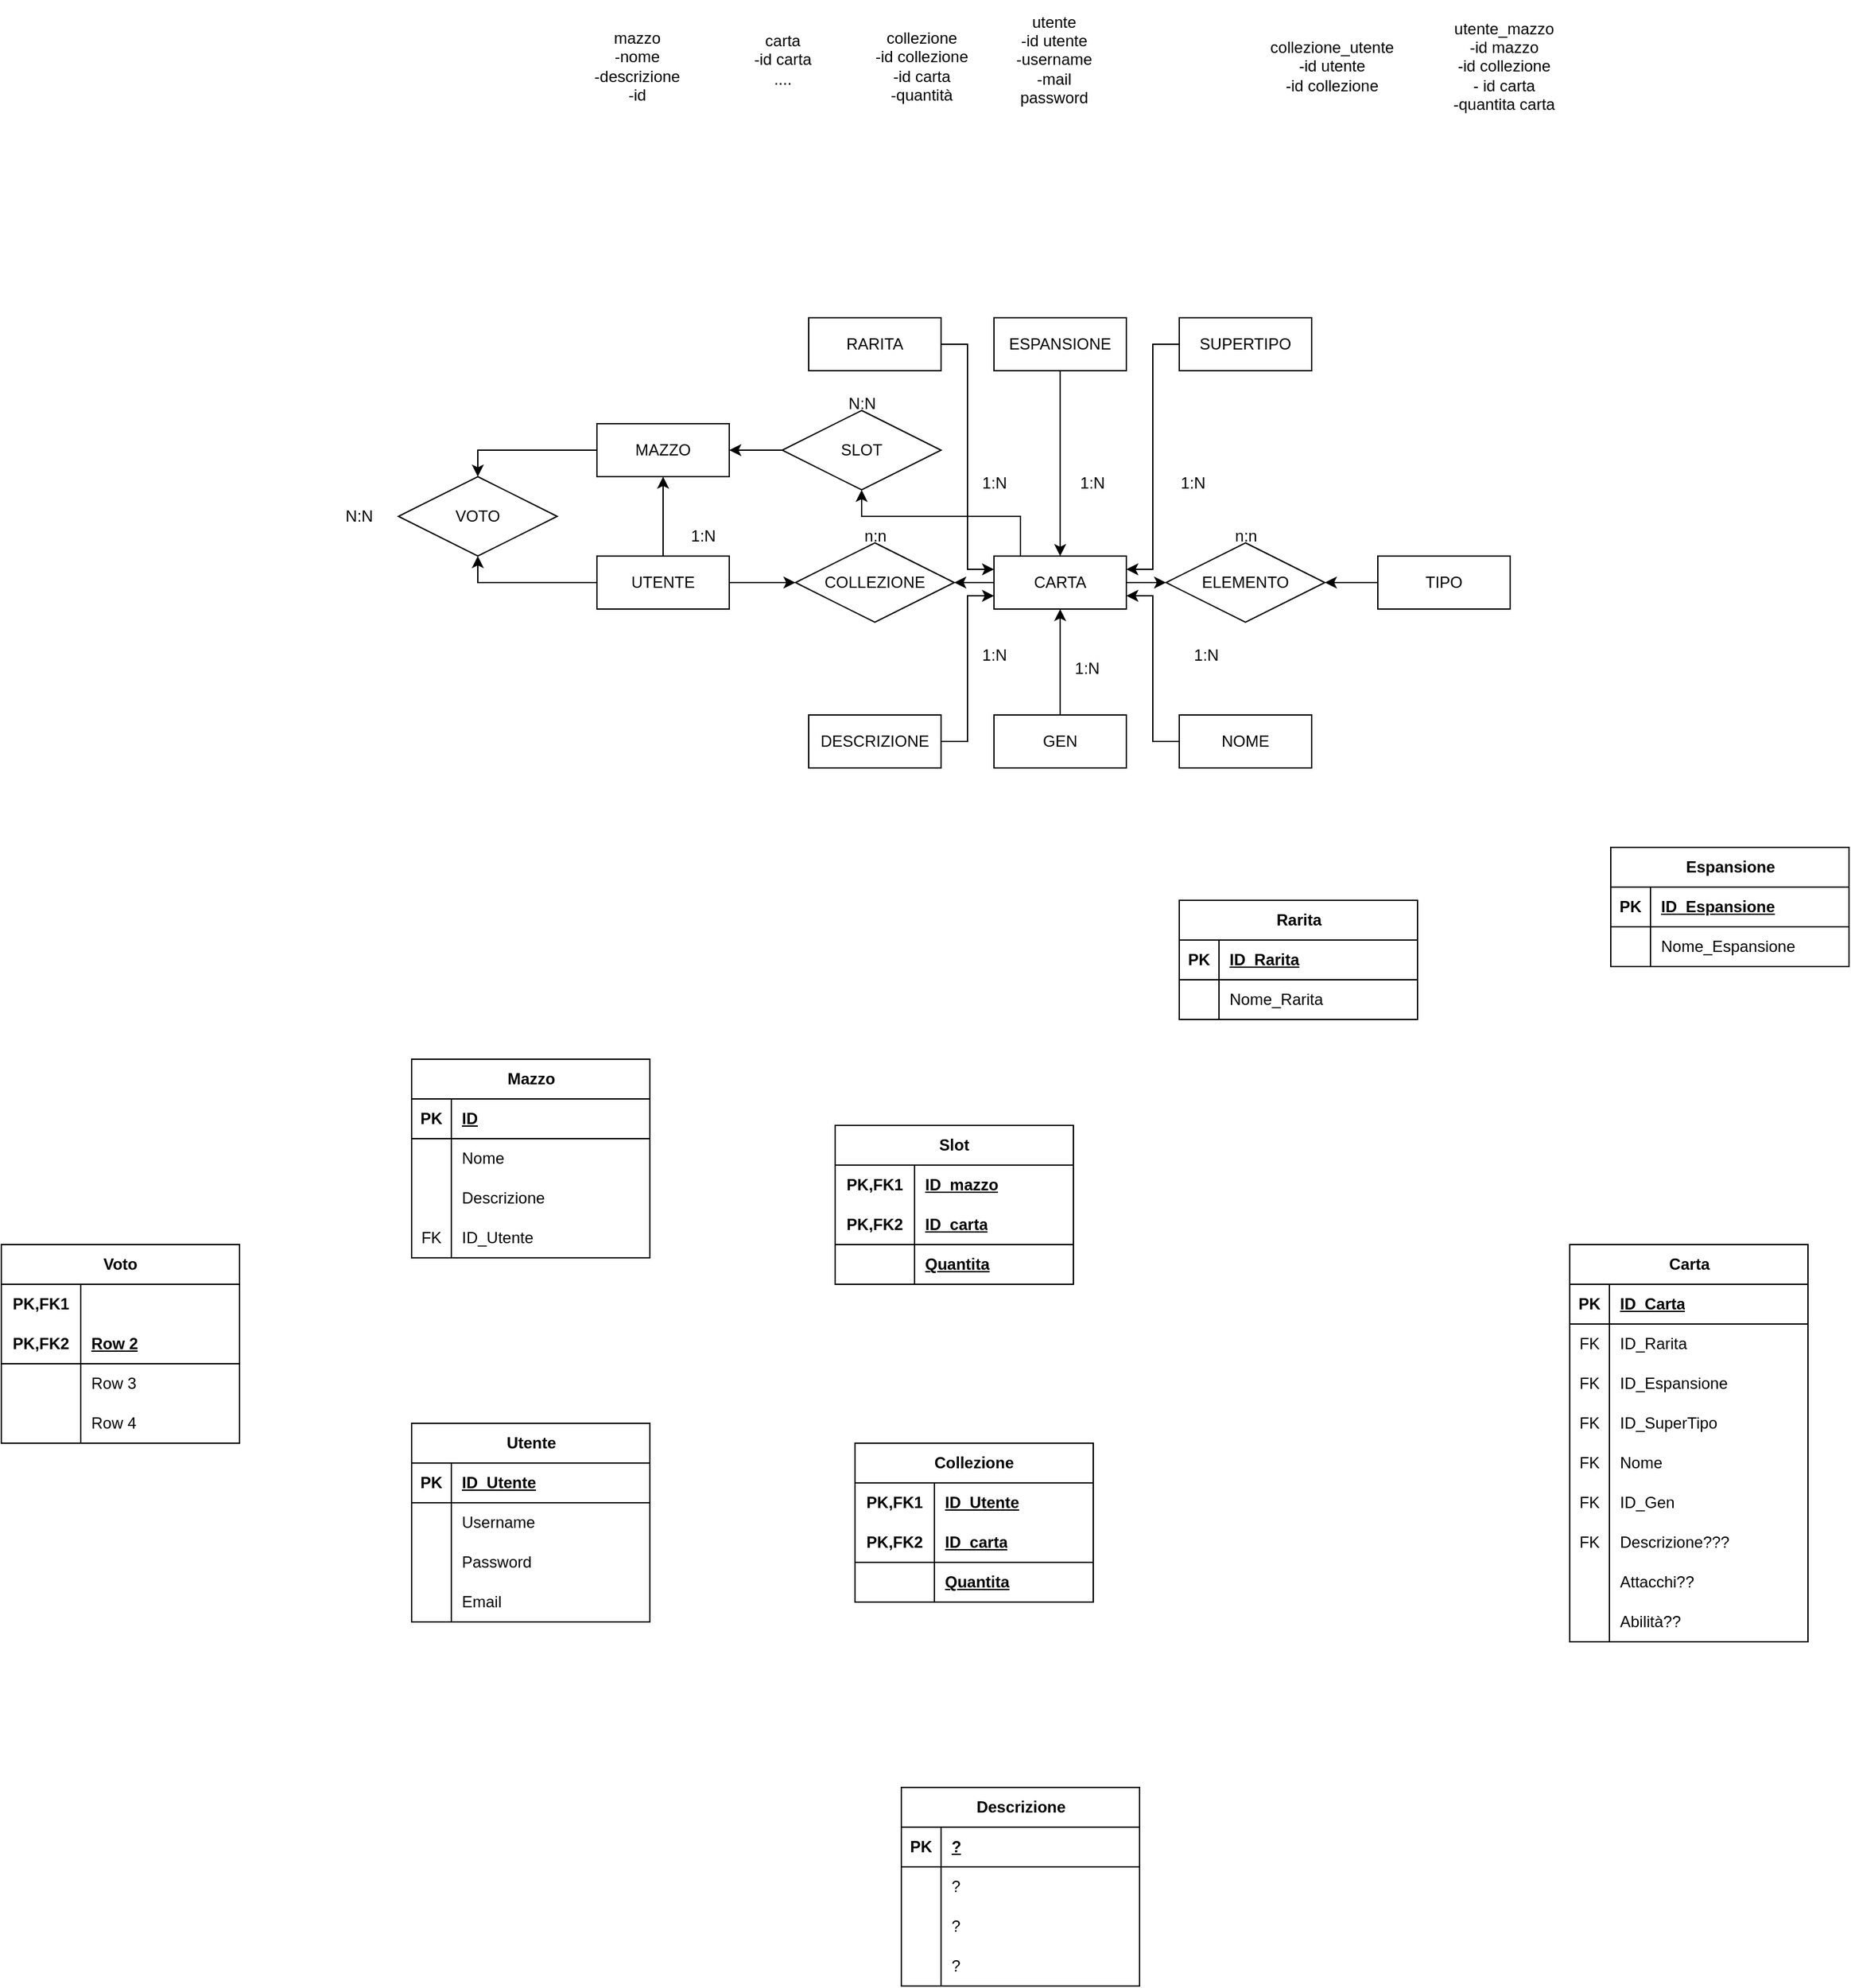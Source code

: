 <mxfile version="24.7.16">
  <diagram name="Pagina-1" id="5BZKTkQ3XBjU_IWWKfB5">
    <mxGraphModel dx="3592" dy="1475" grid="1" gridSize="10" guides="1" tooltips="1" connect="1" arrows="1" fold="1" page="1" pageScale="1" pageWidth="827" pageHeight="1169" math="0" shadow="0">
      <root>
        <mxCell id="0" />
        <mxCell id="1" parent="0" />
        <mxCell id="chPiGZ6ooNfUDEZ-adB5-23" style="edgeStyle=orthogonalEdgeStyle;rounded=0;orthogonalLoop=1;jettySize=auto;html=1;entryX=1;entryY=0.5;entryDx=0;entryDy=0;" parent="1" source="chPiGZ6ooNfUDEZ-adB5-14" target="chPiGZ6ooNfUDEZ-adB5-21" edge="1">
          <mxGeometry relative="1" as="geometry" />
        </mxCell>
        <mxCell id="5fdKmfNptYxEK9--nC-I-12" style="edgeStyle=orthogonalEdgeStyle;rounded=0;orthogonalLoop=1;jettySize=auto;html=1;entryX=0.5;entryY=1;entryDx=0;entryDy=0;" parent="1" source="chPiGZ6ooNfUDEZ-adB5-14" target="5fdKmfNptYxEK9--nC-I-9" edge="1">
          <mxGeometry relative="1" as="geometry">
            <Array as="points">
              <mxPoint x="390" y="400" />
              <mxPoint x="270" y="400" />
            </Array>
          </mxGeometry>
        </mxCell>
        <mxCell id="chPiGZ6ooNfUDEZ-adB5-14" value="CARTA" style="whiteSpace=wrap;html=1;align=center;" parent="1" vertex="1">
          <mxGeometry x="370" y="430" width="100" height="40" as="geometry" />
        </mxCell>
        <mxCell id="chPiGZ6ooNfUDEZ-adB5-22" style="edgeStyle=orthogonalEdgeStyle;rounded=0;orthogonalLoop=1;jettySize=auto;html=1;entryX=0;entryY=0.5;entryDx=0;entryDy=0;" parent="1" source="chPiGZ6ooNfUDEZ-adB5-15" target="chPiGZ6ooNfUDEZ-adB5-21" edge="1">
          <mxGeometry relative="1" as="geometry" />
        </mxCell>
        <mxCell id="5fdKmfNptYxEK9--nC-I-10" style="edgeStyle=orthogonalEdgeStyle;rounded=0;orthogonalLoop=1;jettySize=auto;html=1;entryX=0.5;entryY=1;entryDx=0;entryDy=0;" parent="1" source="chPiGZ6ooNfUDEZ-adB5-15" target="5fdKmfNptYxEK9--nC-I-7" edge="1">
          <mxGeometry relative="1" as="geometry" />
        </mxCell>
        <mxCell id="qhANejDM2PiFAa4QU6GC-96" style="edgeStyle=orthogonalEdgeStyle;rounded=0;orthogonalLoop=1;jettySize=auto;html=1;exitX=0;exitY=0.5;exitDx=0;exitDy=0;entryX=0.5;entryY=1;entryDx=0;entryDy=0;" edge="1" parent="1" source="chPiGZ6ooNfUDEZ-adB5-15" target="qhANejDM2PiFAa4QU6GC-95">
          <mxGeometry relative="1" as="geometry" />
        </mxCell>
        <mxCell id="chPiGZ6ooNfUDEZ-adB5-15" value="UTENTE" style="whiteSpace=wrap;html=1;align=center;" parent="1" vertex="1">
          <mxGeometry x="70" y="430" width="100" height="40" as="geometry" />
        </mxCell>
        <mxCell id="chPiGZ6ooNfUDEZ-adB5-27" style="edgeStyle=orthogonalEdgeStyle;rounded=0;orthogonalLoop=1;jettySize=auto;html=1;entryX=1;entryY=0.5;entryDx=0;entryDy=0;" parent="1" source="chPiGZ6ooNfUDEZ-adB5-16" target="chPiGZ6ooNfUDEZ-adB5-25" edge="1">
          <mxGeometry relative="1" as="geometry" />
        </mxCell>
        <mxCell id="chPiGZ6ooNfUDEZ-adB5-16" value="TIPO" style="whiteSpace=wrap;html=1;align=center;" parent="1" vertex="1">
          <mxGeometry x="660" y="430" width="100" height="40" as="geometry" />
        </mxCell>
        <mxCell id="chPiGZ6ooNfUDEZ-adB5-29" style="edgeStyle=orthogonalEdgeStyle;rounded=0;orthogonalLoop=1;jettySize=auto;html=1;entryX=0.5;entryY=0;entryDx=0;entryDy=0;" parent="1" source="chPiGZ6ooNfUDEZ-adB5-17" target="chPiGZ6ooNfUDEZ-adB5-14" edge="1">
          <mxGeometry relative="1" as="geometry" />
        </mxCell>
        <mxCell id="chPiGZ6ooNfUDEZ-adB5-17" value="ESPANSIONE" style="whiteSpace=wrap;html=1;align=center;" parent="1" vertex="1">
          <mxGeometry x="370" y="250" width="100" height="40" as="geometry" />
        </mxCell>
        <mxCell id="chPiGZ6ooNfUDEZ-adB5-31" style="edgeStyle=orthogonalEdgeStyle;rounded=0;orthogonalLoop=1;jettySize=auto;html=1;entryX=0.5;entryY=1;entryDx=0;entryDy=0;" parent="1" source="chPiGZ6ooNfUDEZ-adB5-19" target="chPiGZ6ooNfUDEZ-adB5-14" edge="1">
          <mxGeometry relative="1" as="geometry" />
        </mxCell>
        <mxCell id="chPiGZ6ooNfUDEZ-adB5-19" value="GEN" style="whiteSpace=wrap;html=1;align=center;" parent="1" vertex="1">
          <mxGeometry x="370" y="550" width="100" height="40" as="geometry" />
        </mxCell>
        <mxCell id="chPiGZ6ooNfUDEZ-adB5-33" style="edgeStyle=orthogonalEdgeStyle;rounded=0;orthogonalLoop=1;jettySize=auto;html=1;entryX=0;entryY=0.25;entryDx=0;entryDy=0;" parent="1" source="chPiGZ6ooNfUDEZ-adB5-20" target="chPiGZ6ooNfUDEZ-adB5-14" edge="1">
          <mxGeometry relative="1" as="geometry" />
        </mxCell>
        <mxCell id="chPiGZ6ooNfUDEZ-adB5-20" value="RARITA" style="whiteSpace=wrap;html=1;align=center;" parent="1" vertex="1">
          <mxGeometry x="230" y="250" width="100" height="40" as="geometry" />
        </mxCell>
        <mxCell id="chPiGZ6ooNfUDEZ-adB5-21" value="COLLEZIONE" style="shape=rhombus;perimeter=rhombusPerimeter;whiteSpace=wrap;html=1;align=center;" parent="1" vertex="1">
          <mxGeometry x="220" y="420" width="120" height="60" as="geometry" />
        </mxCell>
        <mxCell id="chPiGZ6ooNfUDEZ-adB5-24" value="n:n" style="text;html=1;align=center;verticalAlign=middle;resizable=0;points=[];autosize=1;strokeColor=none;fillColor=none;" parent="1" vertex="1">
          <mxGeometry x="260" y="400" width="40" height="30" as="geometry" />
        </mxCell>
        <mxCell id="chPiGZ6ooNfUDEZ-adB5-25" value="ELEMENTO" style="shape=rhombus;perimeter=rhombusPerimeter;whiteSpace=wrap;html=1;align=center;" parent="1" vertex="1">
          <mxGeometry x="500" y="420" width="120" height="60" as="geometry" />
        </mxCell>
        <mxCell id="chPiGZ6ooNfUDEZ-adB5-26" style="edgeStyle=orthogonalEdgeStyle;rounded=0;orthogonalLoop=1;jettySize=auto;html=1;" parent="1" source="chPiGZ6ooNfUDEZ-adB5-14" edge="1">
          <mxGeometry relative="1" as="geometry">
            <mxPoint x="500" y="450" as="targetPoint" />
          </mxGeometry>
        </mxCell>
        <mxCell id="chPiGZ6ooNfUDEZ-adB5-28" value="n:n" style="text;html=1;align=center;verticalAlign=middle;resizable=0;points=[];autosize=1;strokeColor=none;fillColor=none;" parent="1" vertex="1">
          <mxGeometry x="540" y="400" width="40" height="30" as="geometry" />
        </mxCell>
        <mxCell id="chPiGZ6ooNfUDEZ-adB5-30" value="1:N" style="text;html=1;align=center;verticalAlign=middle;resizable=0;points=[];autosize=1;strokeColor=none;fillColor=none;" parent="1" vertex="1">
          <mxGeometry x="424" y="360" width="40" height="30" as="geometry" />
        </mxCell>
        <mxCell id="chPiGZ6ooNfUDEZ-adB5-32" value="1:N" style="text;html=1;align=center;verticalAlign=middle;resizable=0;points=[];autosize=1;strokeColor=none;fillColor=none;" parent="1" vertex="1">
          <mxGeometry x="420" y="500" width="40" height="30" as="geometry" />
        </mxCell>
        <mxCell id="chPiGZ6ooNfUDEZ-adB5-34" value="1:N" style="text;html=1;align=center;verticalAlign=middle;resizable=0;points=[];autosize=1;strokeColor=none;fillColor=none;" parent="1" vertex="1">
          <mxGeometry x="350" y="360" width="40" height="30" as="geometry" />
        </mxCell>
        <mxCell id="chPiGZ6ooNfUDEZ-adB5-37" style="edgeStyle=orthogonalEdgeStyle;rounded=0;orthogonalLoop=1;jettySize=auto;html=1;entryX=1;entryY=0.25;entryDx=0;entryDy=0;" parent="1" source="chPiGZ6ooNfUDEZ-adB5-36" target="chPiGZ6ooNfUDEZ-adB5-14" edge="1">
          <mxGeometry relative="1" as="geometry" />
        </mxCell>
        <mxCell id="chPiGZ6ooNfUDEZ-adB5-36" value="SUPERTIPO" style="whiteSpace=wrap;html=1;align=center;" parent="1" vertex="1">
          <mxGeometry x="510" y="250" width="100" height="40" as="geometry" />
        </mxCell>
        <mxCell id="chPiGZ6ooNfUDEZ-adB5-38" value="1:N" style="text;html=1;align=center;verticalAlign=middle;resizable=0;points=[];autosize=1;strokeColor=none;fillColor=none;" parent="1" vertex="1">
          <mxGeometry x="500" y="360" width="40" height="30" as="geometry" />
        </mxCell>
        <mxCell id="chPiGZ6ooNfUDEZ-adB5-41" style="edgeStyle=orthogonalEdgeStyle;rounded=0;orthogonalLoop=1;jettySize=auto;html=1;entryX=1;entryY=0.75;entryDx=0;entryDy=0;" parent="1" source="chPiGZ6ooNfUDEZ-adB5-40" target="chPiGZ6ooNfUDEZ-adB5-14" edge="1">
          <mxGeometry relative="1" as="geometry" />
        </mxCell>
        <mxCell id="chPiGZ6ooNfUDEZ-adB5-40" value="NOME" style="whiteSpace=wrap;html=1;align=center;" parent="1" vertex="1">
          <mxGeometry x="510" y="550" width="100" height="40" as="geometry" />
        </mxCell>
        <mxCell id="chPiGZ6ooNfUDEZ-adB5-42" value="1:N" style="text;html=1;align=center;verticalAlign=middle;resizable=0;points=[];autosize=1;strokeColor=none;fillColor=none;" parent="1" vertex="1">
          <mxGeometry x="510" y="490" width="40" height="30" as="geometry" />
        </mxCell>
        <mxCell id="chPiGZ6ooNfUDEZ-adB5-45" style="edgeStyle=orthogonalEdgeStyle;rounded=0;orthogonalLoop=1;jettySize=auto;html=1;entryX=0;entryY=0.75;entryDx=0;entryDy=0;" parent="1" source="chPiGZ6ooNfUDEZ-adB5-43" target="chPiGZ6ooNfUDEZ-adB5-14" edge="1">
          <mxGeometry relative="1" as="geometry" />
        </mxCell>
        <mxCell id="chPiGZ6ooNfUDEZ-adB5-43" value="DESCRIZIONE" style="whiteSpace=wrap;html=1;align=center;" parent="1" vertex="1">
          <mxGeometry x="230" y="550" width="100" height="40" as="geometry" />
        </mxCell>
        <mxCell id="chPiGZ6ooNfUDEZ-adB5-44" value="1:N" style="text;html=1;align=center;verticalAlign=middle;resizable=0;points=[];autosize=1;strokeColor=none;fillColor=none;" parent="1" vertex="1">
          <mxGeometry x="350" y="490" width="40" height="30" as="geometry" />
        </mxCell>
        <mxCell id="5fdKmfNptYxEK9--nC-I-1" value="&lt;div&gt;utente_mazzo&lt;/div&gt;&lt;div&gt;-id mazzo&lt;/div&gt;&lt;div&gt;-id collezione&lt;/div&gt;&lt;div&gt;- id carta&lt;/div&gt;&lt;div&gt;-quantita carta&lt;/div&gt;" style="text;html=1;align=center;verticalAlign=middle;resizable=0;points=[];autosize=1;strokeColor=none;fillColor=none;" parent="1" vertex="1">
          <mxGeometry x="705" y="15" width="100" height="90" as="geometry" />
        </mxCell>
        <mxCell id="5fdKmfNptYxEK9--nC-I-2" value="mazzo&lt;div&gt;-nome&lt;/div&gt;&lt;div&gt;-descrizione&lt;/div&gt;&lt;div&gt;-id&lt;/div&gt;" style="text;html=1;align=center;verticalAlign=middle;resizable=0;points=[];autosize=1;strokeColor=none;fillColor=none;" parent="1" vertex="1">
          <mxGeometry x="55" y="25" width="90" height="70" as="geometry" />
        </mxCell>
        <mxCell id="5fdKmfNptYxEK9--nC-I-3" value="collezione_utente&lt;div&gt;-id utente&lt;/div&gt;&lt;div&gt;-id collezione&lt;/div&gt;" style="text;html=1;align=center;verticalAlign=middle;resizable=0;points=[];autosize=1;strokeColor=none;fillColor=none;" parent="1" vertex="1">
          <mxGeometry x="565" y="30" width="120" height="60" as="geometry" />
        </mxCell>
        <mxCell id="5fdKmfNptYxEK9--nC-I-4" value="collezione&lt;div&gt;-id collezione&lt;/div&gt;&lt;div&gt;-id carta&lt;/div&gt;&lt;div&gt;-quantità&lt;/div&gt;" style="text;html=1;align=center;verticalAlign=middle;resizable=0;points=[];autosize=1;strokeColor=none;fillColor=none;" parent="1" vertex="1">
          <mxGeometry x="265" y="25" width="100" height="70" as="geometry" />
        </mxCell>
        <mxCell id="5fdKmfNptYxEK9--nC-I-5" value="carta&lt;div&gt;-id carta&lt;/div&gt;&lt;div&gt;....&lt;/div&gt;" style="text;html=1;align=center;verticalAlign=middle;resizable=0;points=[];autosize=1;strokeColor=none;fillColor=none;" parent="1" vertex="1">
          <mxGeometry x="175" y="25" width="70" height="60" as="geometry" />
        </mxCell>
        <mxCell id="5fdKmfNptYxEK9--nC-I-6" value="utente&lt;div&gt;-id utente&lt;/div&gt;&lt;div&gt;-username&lt;/div&gt;&lt;div&gt;-mail&lt;/div&gt;&lt;div&gt;password&lt;/div&gt;" style="text;html=1;align=center;verticalAlign=middle;resizable=0;points=[];autosize=1;strokeColor=none;fillColor=none;" parent="1" vertex="1">
          <mxGeometry x="375" y="10" width="80" height="90" as="geometry" />
        </mxCell>
        <mxCell id="qhANejDM2PiFAa4QU6GC-97" style="edgeStyle=orthogonalEdgeStyle;rounded=0;orthogonalLoop=1;jettySize=auto;html=1;entryX=0.5;entryY=0;entryDx=0;entryDy=0;startArrow=none;startFill=0;endArrow=classic;endFill=1;" edge="1" parent="1" source="5fdKmfNptYxEK9--nC-I-7" target="qhANejDM2PiFAa4QU6GC-95">
          <mxGeometry relative="1" as="geometry" />
        </mxCell>
        <mxCell id="5fdKmfNptYxEK9--nC-I-7" value="MAZZO" style="whiteSpace=wrap;html=1;align=center;" parent="1" vertex="1">
          <mxGeometry x="70" y="330" width="100" height="40" as="geometry" />
        </mxCell>
        <mxCell id="5fdKmfNptYxEK9--nC-I-14" style="edgeStyle=orthogonalEdgeStyle;rounded=0;orthogonalLoop=1;jettySize=auto;html=1;entryX=1;entryY=0.5;entryDx=0;entryDy=0;" parent="1" source="5fdKmfNptYxEK9--nC-I-9" target="5fdKmfNptYxEK9--nC-I-7" edge="1">
          <mxGeometry relative="1" as="geometry" />
        </mxCell>
        <mxCell id="5fdKmfNptYxEK9--nC-I-9" value="SLOT" style="shape=rhombus;perimeter=rhombusPerimeter;whiteSpace=wrap;html=1;align=center;" parent="1" vertex="1">
          <mxGeometry x="210" y="320" width="120" height="60" as="geometry" />
        </mxCell>
        <mxCell id="5fdKmfNptYxEK9--nC-I-11" value="1:N" style="text;html=1;align=center;verticalAlign=middle;resizable=0;points=[];autosize=1;strokeColor=none;fillColor=none;" parent="1" vertex="1">
          <mxGeometry x="130" y="400" width="40" height="30" as="geometry" />
        </mxCell>
        <mxCell id="5fdKmfNptYxEK9--nC-I-15" value="N:N" style="text;html=1;align=center;verticalAlign=middle;resizable=0;points=[];autosize=1;strokeColor=none;fillColor=none;" parent="1" vertex="1">
          <mxGeometry x="250" y="300" width="40" height="30" as="geometry" />
        </mxCell>
        <mxCell id="qhANejDM2PiFAa4QU6GC-1" value="Mazzo" style="shape=table;startSize=30;container=1;collapsible=1;childLayout=tableLayout;fixedRows=1;rowLines=0;fontStyle=1;align=center;resizeLast=1;html=1;" vertex="1" parent="1">
          <mxGeometry x="-70" y="810" width="180" height="150" as="geometry" />
        </mxCell>
        <mxCell id="qhANejDM2PiFAa4QU6GC-2" value="" style="shape=tableRow;horizontal=0;startSize=0;swimlaneHead=0;swimlaneBody=0;fillColor=none;collapsible=0;dropTarget=0;points=[[0,0.5],[1,0.5]];portConstraint=eastwest;top=0;left=0;right=0;bottom=1;" vertex="1" parent="qhANejDM2PiFAa4QU6GC-1">
          <mxGeometry y="30" width="180" height="30" as="geometry" />
        </mxCell>
        <mxCell id="qhANejDM2PiFAa4QU6GC-3" value="PK" style="shape=partialRectangle;connectable=0;fillColor=none;top=0;left=0;bottom=0;right=0;fontStyle=1;overflow=hidden;whiteSpace=wrap;html=1;" vertex="1" parent="qhANejDM2PiFAa4QU6GC-2">
          <mxGeometry width="30" height="30" as="geometry">
            <mxRectangle width="30" height="30" as="alternateBounds" />
          </mxGeometry>
        </mxCell>
        <mxCell id="qhANejDM2PiFAa4QU6GC-4" value="ID" style="shape=partialRectangle;connectable=0;fillColor=none;top=0;left=0;bottom=0;right=0;align=left;spacingLeft=6;fontStyle=5;overflow=hidden;whiteSpace=wrap;html=1;" vertex="1" parent="qhANejDM2PiFAa4QU6GC-2">
          <mxGeometry x="30" width="150" height="30" as="geometry">
            <mxRectangle width="150" height="30" as="alternateBounds" />
          </mxGeometry>
        </mxCell>
        <mxCell id="qhANejDM2PiFAa4QU6GC-5" value="" style="shape=tableRow;horizontal=0;startSize=0;swimlaneHead=0;swimlaneBody=0;fillColor=none;collapsible=0;dropTarget=0;points=[[0,0.5],[1,0.5]];portConstraint=eastwest;top=0;left=0;right=0;bottom=0;" vertex="1" parent="qhANejDM2PiFAa4QU6GC-1">
          <mxGeometry y="60" width="180" height="30" as="geometry" />
        </mxCell>
        <mxCell id="qhANejDM2PiFAa4QU6GC-6" value="" style="shape=partialRectangle;connectable=0;fillColor=none;top=0;left=0;bottom=0;right=0;editable=1;overflow=hidden;whiteSpace=wrap;html=1;" vertex="1" parent="qhANejDM2PiFAa4QU6GC-5">
          <mxGeometry width="30" height="30" as="geometry">
            <mxRectangle width="30" height="30" as="alternateBounds" />
          </mxGeometry>
        </mxCell>
        <mxCell id="qhANejDM2PiFAa4QU6GC-7" value="Nome" style="shape=partialRectangle;connectable=0;fillColor=none;top=0;left=0;bottom=0;right=0;align=left;spacingLeft=6;overflow=hidden;whiteSpace=wrap;html=1;" vertex="1" parent="qhANejDM2PiFAa4QU6GC-5">
          <mxGeometry x="30" width="150" height="30" as="geometry">
            <mxRectangle width="150" height="30" as="alternateBounds" />
          </mxGeometry>
        </mxCell>
        <mxCell id="qhANejDM2PiFAa4QU6GC-8" value="" style="shape=tableRow;horizontal=0;startSize=0;swimlaneHead=0;swimlaneBody=0;fillColor=none;collapsible=0;dropTarget=0;points=[[0,0.5],[1,0.5]];portConstraint=eastwest;top=0;left=0;right=0;bottom=0;" vertex="1" parent="qhANejDM2PiFAa4QU6GC-1">
          <mxGeometry y="90" width="180" height="30" as="geometry" />
        </mxCell>
        <mxCell id="qhANejDM2PiFAa4QU6GC-9" value="" style="shape=partialRectangle;connectable=0;fillColor=none;top=0;left=0;bottom=0;right=0;editable=1;overflow=hidden;whiteSpace=wrap;html=1;" vertex="1" parent="qhANejDM2PiFAa4QU6GC-8">
          <mxGeometry width="30" height="30" as="geometry">
            <mxRectangle width="30" height="30" as="alternateBounds" />
          </mxGeometry>
        </mxCell>
        <mxCell id="qhANejDM2PiFAa4QU6GC-10" value="Descrizione" style="shape=partialRectangle;connectable=0;fillColor=none;top=0;left=0;bottom=0;right=0;align=left;spacingLeft=6;overflow=hidden;whiteSpace=wrap;html=1;" vertex="1" parent="qhANejDM2PiFAa4QU6GC-8">
          <mxGeometry x="30" width="150" height="30" as="geometry">
            <mxRectangle width="150" height="30" as="alternateBounds" />
          </mxGeometry>
        </mxCell>
        <mxCell id="qhANejDM2PiFAa4QU6GC-128" style="shape=tableRow;horizontal=0;startSize=0;swimlaneHead=0;swimlaneBody=0;fillColor=none;collapsible=0;dropTarget=0;points=[[0,0.5],[1,0.5]];portConstraint=eastwest;top=0;left=0;right=0;bottom=0;" vertex="1" parent="qhANejDM2PiFAa4QU6GC-1">
          <mxGeometry y="120" width="180" height="30" as="geometry" />
        </mxCell>
        <mxCell id="qhANejDM2PiFAa4QU6GC-129" value="FK" style="shape=partialRectangle;connectable=0;fillColor=none;top=0;left=0;bottom=0;right=0;editable=1;overflow=hidden;whiteSpace=wrap;html=1;" vertex="1" parent="qhANejDM2PiFAa4QU6GC-128">
          <mxGeometry width="30" height="30" as="geometry">
            <mxRectangle width="30" height="30" as="alternateBounds" />
          </mxGeometry>
        </mxCell>
        <mxCell id="qhANejDM2PiFAa4QU6GC-130" value="ID_Utente" style="shape=partialRectangle;connectable=0;fillColor=none;top=0;left=0;bottom=0;right=0;align=left;spacingLeft=6;overflow=hidden;whiteSpace=wrap;html=1;" vertex="1" parent="qhANejDM2PiFAa4QU6GC-128">
          <mxGeometry x="30" width="150" height="30" as="geometry">
            <mxRectangle width="150" height="30" as="alternateBounds" />
          </mxGeometry>
        </mxCell>
        <mxCell id="qhANejDM2PiFAa4QU6GC-27" value="Carta" style="shape=table;startSize=30;container=1;collapsible=1;childLayout=tableLayout;fixedRows=1;rowLines=0;fontStyle=1;align=center;resizeLast=1;html=1;" vertex="1" parent="1">
          <mxGeometry x="805" y="950" width="180" height="300" as="geometry" />
        </mxCell>
        <mxCell id="qhANejDM2PiFAa4QU6GC-28" value="" style="shape=tableRow;horizontal=0;startSize=0;swimlaneHead=0;swimlaneBody=0;fillColor=none;collapsible=0;dropTarget=0;points=[[0,0.5],[1,0.5]];portConstraint=eastwest;top=0;left=0;right=0;bottom=1;" vertex="1" parent="qhANejDM2PiFAa4QU6GC-27">
          <mxGeometry y="30" width="180" height="30" as="geometry" />
        </mxCell>
        <mxCell id="qhANejDM2PiFAa4QU6GC-29" value="PK" style="shape=partialRectangle;connectable=0;fillColor=none;top=0;left=0;bottom=0;right=0;fontStyle=1;overflow=hidden;whiteSpace=wrap;html=1;" vertex="1" parent="qhANejDM2PiFAa4QU6GC-28">
          <mxGeometry width="30" height="30" as="geometry">
            <mxRectangle width="30" height="30" as="alternateBounds" />
          </mxGeometry>
        </mxCell>
        <mxCell id="qhANejDM2PiFAa4QU6GC-30" value="ID_Carta" style="shape=partialRectangle;connectable=0;fillColor=none;top=0;left=0;bottom=0;right=0;align=left;spacingLeft=6;fontStyle=5;overflow=hidden;whiteSpace=wrap;html=1;" vertex="1" parent="qhANejDM2PiFAa4QU6GC-28">
          <mxGeometry x="30" width="150" height="30" as="geometry">
            <mxRectangle width="150" height="30" as="alternateBounds" />
          </mxGeometry>
        </mxCell>
        <mxCell id="qhANejDM2PiFAa4QU6GC-31" value="" style="shape=tableRow;horizontal=0;startSize=0;swimlaneHead=0;swimlaneBody=0;fillColor=none;collapsible=0;dropTarget=0;points=[[0,0.5],[1,0.5]];portConstraint=eastwest;top=0;left=0;right=0;bottom=0;" vertex="1" parent="qhANejDM2PiFAa4QU6GC-27">
          <mxGeometry y="60" width="180" height="30" as="geometry" />
        </mxCell>
        <mxCell id="qhANejDM2PiFAa4QU6GC-32" value="FK" style="shape=partialRectangle;connectable=0;fillColor=none;top=0;left=0;bottom=0;right=0;editable=1;overflow=hidden;whiteSpace=wrap;html=1;" vertex="1" parent="qhANejDM2PiFAa4QU6GC-31">
          <mxGeometry width="30" height="30" as="geometry">
            <mxRectangle width="30" height="30" as="alternateBounds" />
          </mxGeometry>
        </mxCell>
        <mxCell id="qhANejDM2PiFAa4QU6GC-33" value="ID_Rarita" style="shape=partialRectangle;connectable=0;fillColor=none;top=0;left=0;bottom=0;right=0;align=left;spacingLeft=6;overflow=hidden;whiteSpace=wrap;html=1;" vertex="1" parent="qhANejDM2PiFAa4QU6GC-31">
          <mxGeometry x="30" width="150" height="30" as="geometry">
            <mxRectangle width="150" height="30" as="alternateBounds" />
          </mxGeometry>
        </mxCell>
        <mxCell id="qhANejDM2PiFAa4QU6GC-34" value="" style="shape=tableRow;horizontal=0;startSize=0;swimlaneHead=0;swimlaneBody=0;fillColor=none;collapsible=0;dropTarget=0;points=[[0,0.5],[1,0.5]];portConstraint=eastwest;top=0;left=0;right=0;bottom=0;" vertex="1" parent="qhANejDM2PiFAa4QU6GC-27">
          <mxGeometry y="90" width="180" height="30" as="geometry" />
        </mxCell>
        <mxCell id="qhANejDM2PiFAa4QU6GC-35" value="FK" style="shape=partialRectangle;connectable=0;fillColor=none;top=0;left=0;bottom=0;right=0;editable=1;overflow=hidden;whiteSpace=wrap;html=1;" vertex="1" parent="qhANejDM2PiFAa4QU6GC-34">
          <mxGeometry width="30" height="30" as="geometry">
            <mxRectangle width="30" height="30" as="alternateBounds" />
          </mxGeometry>
        </mxCell>
        <mxCell id="qhANejDM2PiFAa4QU6GC-36" value="ID_Espansione" style="shape=partialRectangle;connectable=0;fillColor=none;top=0;left=0;bottom=0;right=0;align=left;spacingLeft=6;overflow=hidden;whiteSpace=wrap;html=1;" vertex="1" parent="qhANejDM2PiFAa4QU6GC-34">
          <mxGeometry x="30" width="150" height="30" as="geometry">
            <mxRectangle width="150" height="30" as="alternateBounds" />
          </mxGeometry>
        </mxCell>
        <mxCell id="qhANejDM2PiFAa4QU6GC-37" value="" style="shape=tableRow;horizontal=0;startSize=0;swimlaneHead=0;swimlaneBody=0;fillColor=none;collapsible=0;dropTarget=0;points=[[0,0.5],[1,0.5]];portConstraint=eastwest;top=0;left=0;right=0;bottom=0;" vertex="1" parent="qhANejDM2PiFAa4QU6GC-27">
          <mxGeometry y="120" width="180" height="30" as="geometry" />
        </mxCell>
        <mxCell id="qhANejDM2PiFAa4QU6GC-38" value="FK" style="shape=partialRectangle;connectable=0;fillColor=none;top=0;left=0;bottom=0;right=0;editable=1;overflow=hidden;whiteSpace=wrap;html=1;" vertex="1" parent="qhANejDM2PiFAa4QU6GC-37">
          <mxGeometry width="30" height="30" as="geometry">
            <mxRectangle width="30" height="30" as="alternateBounds" />
          </mxGeometry>
        </mxCell>
        <mxCell id="qhANejDM2PiFAa4QU6GC-39" value="ID_SuperTipo" style="shape=partialRectangle;connectable=0;fillColor=none;top=0;left=0;bottom=0;right=0;align=left;spacingLeft=6;overflow=hidden;whiteSpace=wrap;html=1;" vertex="1" parent="qhANejDM2PiFAa4QU6GC-37">
          <mxGeometry x="30" width="150" height="30" as="geometry">
            <mxRectangle width="150" height="30" as="alternateBounds" />
          </mxGeometry>
        </mxCell>
        <mxCell id="qhANejDM2PiFAa4QU6GC-113" style="shape=tableRow;horizontal=0;startSize=0;swimlaneHead=0;swimlaneBody=0;fillColor=none;collapsible=0;dropTarget=0;points=[[0,0.5],[1,0.5]];portConstraint=eastwest;top=0;left=0;right=0;bottom=0;" vertex="1" parent="qhANejDM2PiFAa4QU6GC-27">
          <mxGeometry y="150" width="180" height="30" as="geometry" />
        </mxCell>
        <mxCell id="qhANejDM2PiFAa4QU6GC-114" value="FK" style="shape=partialRectangle;connectable=0;fillColor=none;top=0;left=0;bottom=0;right=0;editable=1;overflow=hidden;whiteSpace=wrap;html=1;" vertex="1" parent="qhANejDM2PiFAa4QU6GC-113">
          <mxGeometry width="30" height="30" as="geometry">
            <mxRectangle width="30" height="30" as="alternateBounds" />
          </mxGeometry>
        </mxCell>
        <mxCell id="qhANejDM2PiFAa4QU6GC-115" value="Nome" style="shape=partialRectangle;connectable=0;fillColor=none;top=0;left=0;bottom=0;right=0;align=left;spacingLeft=6;overflow=hidden;whiteSpace=wrap;html=1;" vertex="1" parent="qhANejDM2PiFAa4QU6GC-113">
          <mxGeometry x="30" width="150" height="30" as="geometry">
            <mxRectangle width="150" height="30" as="alternateBounds" />
          </mxGeometry>
        </mxCell>
        <mxCell id="qhANejDM2PiFAa4QU6GC-116" style="shape=tableRow;horizontal=0;startSize=0;swimlaneHead=0;swimlaneBody=0;fillColor=none;collapsible=0;dropTarget=0;points=[[0,0.5],[1,0.5]];portConstraint=eastwest;top=0;left=0;right=0;bottom=0;" vertex="1" parent="qhANejDM2PiFAa4QU6GC-27">
          <mxGeometry y="180" width="180" height="30" as="geometry" />
        </mxCell>
        <mxCell id="qhANejDM2PiFAa4QU6GC-117" value="FK" style="shape=partialRectangle;connectable=0;fillColor=none;top=0;left=0;bottom=0;right=0;editable=1;overflow=hidden;whiteSpace=wrap;html=1;" vertex="1" parent="qhANejDM2PiFAa4QU6GC-116">
          <mxGeometry width="30" height="30" as="geometry">
            <mxRectangle width="30" height="30" as="alternateBounds" />
          </mxGeometry>
        </mxCell>
        <mxCell id="qhANejDM2PiFAa4QU6GC-118" value="ID_Gen" style="shape=partialRectangle;connectable=0;fillColor=none;top=0;left=0;bottom=0;right=0;align=left;spacingLeft=6;overflow=hidden;whiteSpace=wrap;html=1;" vertex="1" parent="qhANejDM2PiFAa4QU6GC-116">
          <mxGeometry x="30" width="150" height="30" as="geometry">
            <mxRectangle width="150" height="30" as="alternateBounds" />
          </mxGeometry>
        </mxCell>
        <mxCell id="qhANejDM2PiFAa4QU6GC-119" style="shape=tableRow;horizontal=0;startSize=0;swimlaneHead=0;swimlaneBody=0;fillColor=none;collapsible=0;dropTarget=0;points=[[0,0.5],[1,0.5]];portConstraint=eastwest;top=0;left=0;right=0;bottom=0;" vertex="1" parent="qhANejDM2PiFAa4QU6GC-27">
          <mxGeometry y="210" width="180" height="30" as="geometry" />
        </mxCell>
        <mxCell id="qhANejDM2PiFAa4QU6GC-120" value="FK" style="shape=partialRectangle;connectable=0;fillColor=none;top=0;left=0;bottom=0;right=0;editable=1;overflow=hidden;whiteSpace=wrap;html=1;" vertex="1" parent="qhANejDM2PiFAa4QU6GC-119">
          <mxGeometry width="30" height="30" as="geometry">
            <mxRectangle width="30" height="30" as="alternateBounds" />
          </mxGeometry>
        </mxCell>
        <mxCell id="qhANejDM2PiFAa4QU6GC-121" value="Descrizione???" style="shape=partialRectangle;connectable=0;fillColor=none;top=0;left=0;bottom=0;right=0;align=left;spacingLeft=6;overflow=hidden;whiteSpace=wrap;html=1;" vertex="1" parent="qhANejDM2PiFAa4QU6GC-119">
          <mxGeometry x="30" width="150" height="30" as="geometry">
            <mxRectangle width="150" height="30" as="alternateBounds" />
          </mxGeometry>
        </mxCell>
        <mxCell id="qhANejDM2PiFAa4QU6GC-122" style="shape=tableRow;horizontal=0;startSize=0;swimlaneHead=0;swimlaneBody=0;fillColor=none;collapsible=0;dropTarget=0;points=[[0,0.5],[1,0.5]];portConstraint=eastwest;top=0;left=0;right=0;bottom=0;" vertex="1" parent="qhANejDM2PiFAa4QU6GC-27">
          <mxGeometry y="240" width="180" height="30" as="geometry" />
        </mxCell>
        <mxCell id="qhANejDM2PiFAa4QU6GC-123" style="shape=partialRectangle;connectable=0;fillColor=none;top=0;left=0;bottom=0;right=0;editable=1;overflow=hidden;whiteSpace=wrap;html=1;" vertex="1" parent="qhANejDM2PiFAa4QU6GC-122">
          <mxGeometry width="30" height="30" as="geometry">
            <mxRectangle width="30" height="30" as="alternateBounds" />
          </mxGeometry>
        </mxCell>
        <mxCell id="qhANejDM2PiFAa4QU6GC-124" value="Attacchi??" style="shape=partialRectangle;connectable=0;fillColor=none;top=0;left=0;bottom=0;right=0;align=left;spacingLeft=6;overflow=hidden;whiteSpace=wrap;html=1;" vertex="1" parent="qhANejDM2PiFAa4QU6GC-122">
          <mxGeometry x="30" width="150" height="30" as="geometry">
            <mxRectangle width="150" height="30" as="alternateBounds" />
          </mxGeometry>
        </mxCell>
        <mxCell id="qhANejDM2PiFAa4QU6GC-125" style="shape=tableRow;horizontal=0;startSize=0;swimlaneHead=0;swimlaneBody=0;fillColor=none;collapsible=0;dropTarget=0;points=[[0,0.5],[1,0.5]];portConstraint=eastwest;top=0;left=0;right=0;bottom=0;" vertex="1" parent="qhANejDM2PiFAa4QU6GC-27">
          <mxGeometry y="270" width="180" height="30" as="geometry" />
        </mxCell>
        <mxCell id="qhANejDM2PiFAa4QU6GC-126" style="shape=partialRectangle;connectable=0;fillColor=none;top=0;left=0;bottom=0;right=0;editable=1;overflow=hidden;whiteSpace=wrap;html=1;" vertex="1" parent="qhANejDM2PiFAa4QU6GC-125">
          <mxGeometry width="30" height="30" as="geometry">
            <mxRectangle width="30" height="30" as="alternateBounds" />
          </mxGeometry>
        </mxCell>
        <mxCell id="qhANejDM2PiFAa4QU6GC-127" value="Abilità??" style="shape=partialRectangle;connectable=0;fillColor=none;top=0;left=0;bottom=0;right=0;align=left;spacingLeft=6;overflow=hidden;whiteSpace=wrap;html=1;" vertex="1" parent="qhANejDM2PiFAa4QU6GC-125">
          <mxGeometry x="30" width="150" height="30" as="geometry">
            <mxRectangle width="150" height="30" as="alternateBounds" />
          </mxGeometry>
        </mxCell>
        <mxCell id="qhANejDM2PiFAa4QU6GC-40" value="Utente" style="shape=table;startSize=30;container=1;collapsible=1;childLayout=tableLayout;fixedRows=1;rowLines=0;fontStyle=1;align=center;resizeLast=1;html=1;" vertex="1" parent="1">
          <mxGeometry x="-70" y="1085" width="180" height="150" as="geometry" />
        </mxCell>
        <mxCell id="qhANejDM2PiFAa4QU6GC-41" value="" style="shape=tableRow;horizontal=0;startSize=0;swimlaneHead=0;swimlaneBody=0;fillColor=none;collapsible=0;dropTarget=0;points=[[0,0.5],[1,0.5]];portConstraint=eastwest;top=0;left=0;right=0;bottom=1;" vertex="1" parent="qhANejDM2PiFAa4QU6GC-40">
          <mxGeometry y="30" width="180" height="30" as="geometry" />
        </mxCell>
        <mxCell id="qhANejDM2PiFAa4QU6GC-42" value="PK" style="shape=partialRectangle;connectable=0;fillColor=none;top=0;left=0;bottom=0;right=0;fontStyle=1;overflow=hidden;whiteSpace=wrap;html=1;" vertex="1" parent="qhANejDM2PiFAa4QU6GC-41">
          <mxGeometry width="30" height="30" as="geometry">
            <mxRectangle width="30" height="30" as="alternateBounds" />
          </mxGeometry>
        </mxCell>
        <mxCell id="qhANejDM2PiFAa4QU6GC-43" value="ID_Utente" style="shape=partialRectangle;connectable=0;fillColor=none;top=0;left=0;bottom=0;right=0;align=left;spacingLeft=6;fontStyle=5;overflow=hidden;whiteSpace=wrap;html=1;" vertex="1" parent="qhANejDM2PiFAa4QU6GC-41">
          <mxGeometry x="30" width="150" height="30" as="geometry">
            <mxRectangle width="150" height="30" as="alternateBounds" />
          </mxGeometry>
        </mxCell>
        <mxCell id="qhANejDM2PiFAa4QU6GC-44" value="" style="shape=tableRow;horizontal=0;startSize=0;swimlaneHead=0;swimlaneBody=0;fillColor=none;collapsible=0;dropTarget=0;points=[[0,0.5],[1,0.5]];portConstraint=eastwest;top=0;left=0;right=0;bottom=0;" vertex="1" parent="qhANejDM2PiFAa4QU6GC-40">
          <mxGeometry y="60" width="180" height="30" as="geometry" />
        </mxCell>
        <mxCell id="qhANejDM2PiFAa4QU6GC-45" value="" style="shape=partialRectangle;connectable=0;fillColor=none;top=0;left=0;bottom=0;right=0;editable=1;overflow=hidden;whiteSpace=wrap;html=1;" vertex="1" parent="qhANejDM2PiFAa4QU6GC-44">
          <mxGeometry width="30" height="30" as="geometry">
            <mxRectangle width="30" height="30" as="alternateBounds" />
          </mxGeometry>
        </mxCell>
        <mxCell id="qhANejDM2PiFAa4QU6GC-46" value="Username" style="shape=partialRectangle;connectable=0;fillColor=none;top=0;left=0;bottom=0;right=0;align=left;spacingLeft=6;overflow=hidden;whiteSpace=wrap;html=1;" vertex="1" parent="qhANejDM2PiFAa4QU6GC-44">
          <mxGeometry x="30" width="150" height="30" as="geometry">
            <mxRectangle width="150" height="30" as="alternateBounds" />
          </mxGeometry>
        </mxCell>
        <mxCell id="qhANejDM2PiFAa4QU6GC-47" value="" style="shape=tableRow;horizontal=0;startSize=0;swimlaneHead=0;swimlaneBody=0;fillColor=none;collapsible=0;dropTarget=0;points=[[0,0.5],[1,0.5]];portConstraint=eastwest;top=0;left=0;right=0;bottom=0;" vertex="1" parent="qhANejDM2PiFAa4QU6GC-40">
          <mxGeometry y="90" width="180" height="30" as="geometry" />
        </mxCell>
        <mxCell id="qhANejDM2PiFAa4QU6GC-48" value="" style="shape=partialRectangle;connectable=0;fillColor=none;top=0;left=0;bottom=0;right=0;editable=1;overflow=hidden;whiteSpace=wrap;html=1;" vertex="1" parent="qhANejDM2PiFAa4QU6GC-47">
          <mxGeometry width="30" height="30" as="geometry">
            <mxRectangle width="30" height="30" as="alternateBounds" />
          </mxGeometry>
        </mxCell>
        <mxCell id="qhANejDM2PiFAa4QU6GC-49" value="Password" style="shape=partialRectangle;connectable=0;fillColor=none;top=0;left=0;bottom=0;right=0;align=left;spacingLeft=6;overflow=hidden;whiteSpace=wrap;html=1;" vertex="1" parent="qhANejDM2PiFAa4QU6GC-47">
          <mxGeometry x="30" width="150" height="30" as="geometry">
            <mxRectangle width="150" height="30" as="alternateBounds" />
          </mxGeometry>
        </mxCell>
        <mxCell id="qhANejDM2PiFAa4QU6GC-50" value="" style="shape=tableRow;horizontal=0;startSize=0;swimlaneHead=0;swimlaneBody=0;fillColor=none;collapsible=0;dropTarget=0;points=[[0,0.5],[1,0.5]];portConstraint=eastwest;top=0;left=0;right=0;bottom=0;" vertex="1" parent="qhANejDM2PiFAa4QU6GC-40">
          <mxGeometry y="120" width="180" height="30" as="geometry" />
        </mxCell>
        <mxCell id="qhANejDM2PiFAa4QU6GC-51" value="" style="shape=partialRectangle;connectable=0;fillColor=none;top=0;left=0;bottom=0;right=0;editable=1;overflow=hidden;whiteSpace=wrap;html=1;" vertex="1" parent="qhANejDM2PiFAa4QU6GC-50">
          <mxGeometry width="30" height="30" as="geometry">
            <mxRectangle width="30" height="30" as="alternateBounds" />
          </mxGeometry>
        </mxCell>
        <mxCell id="qhANejDM2PiFAa4QU6GC-52" value="Email" style="shape=partialRectangle;connectable=0;fillColor=none;top=0;left=0;bottom=0;right=0;align=left;spacingLeft=6;overflow=hidden;whiteSpace=wrap;html=1;" vertex="1" parent="qhANejDM2PiFAa4QU6GC-50">
          <mxGeometry x="30" width="150" height="30" as="geometry">
            <mxRectangle width="150" height="30" as="alternateBounds" />
          </mxGeometry>
        </mxCell>
        <mxCell id="qhANejDM2PiFAa4QU6GC-53" value="Collezione" style="shape=table;startSize=30;container=1;collapsible=1;childLayout=tableLayout;fixedRows=1;rowLines=0;fontStyle=1;align=center;resizeLast=1;html=1;whiteSpace=wrap;" vertex="1" parent="1">
          <mxGeometry x="265" y="1100" width="180" height="120" as="geometry" />
        </mxCell>
        <mxCell id="qhANejDM2PiFAa4QU6GC-54" value="" style="shape=tableRow;horizontal=0;startSize=0;swimlaneHead=0;swimlaneBody=0;fillColor=none;collapsible=0;dropTarget=0;points=[[0,0.5],[1,0.5]];portConstraint=eastwest;top=0;left=0;right=0;bottom=0;html=1;" vertex="1" parent="qhANejDM2PiFAa4QU6GC-53">
          <mxGeometry y="30" width="180" height="30" as="geometry" />
        </mxCell>
        <mxCell id="qhANejDM2PiFAa4QU6GC-55" value="PK,FK1" style="shape=partialRectangle;connectable=0;fillColor=none;top=0;left=0;bottom=0;right=0;fontStyle=1;overflow=hidden;html=1;whiteSpace=wrap;" vertex="1" parent="qhANejDM2PiFAa4QU6GC-54">
          <mxGeometry width="60" height="30" as="geometry">
            <mxRectangle width="60" height="30" as="alternateBounds" />
          </mxGeometry>
        </mxCell>
        <mxCell id="qhANejDM2PiFAa4QU6GC-56" value="ID_Utente" style="shape=partialRectangle;connectable=0;fillColor=none;top=0;left=0;bottom=0;right=0;align=left;spacingLeft=6;fontStyle=5;overflow=hidden;html=1;whiteSpace=wrap;" vertex="1" parent="qhANejDM2PiFAa4QU6GC-54">
          <mxGeometry x="60" width="120" height="30" as="geometry">
            <mxRectangle width="120" height="30" as="alternateBounds" />
          </mxGeometry>
        </mxCell>
        <mxCell id="qhANejDM2PiFAa4QU6GC-57" value="" style="shape=tableRow;horizontal=0;startSize=0;swimlaneHead=0;swimlaneBody=0;fillColor=none;collapsible=0;dropTarget=0;points=[[0,0.5],[1,0.5]];portConstraint=eastwest;top=0;left=0;right=0;bottom=1;html=1;" vertex="1" parent="qhANejDM2PiFAa4QU6GC-53">
          <mxGeometry y="60" width="180" height="30" as="geometry" />
        </mxCell>
        <mxCell id="qhANejDM2PiFAa4QU6GC-58" value="PK,FK2" style="shape=partialRectangle;connectable=0;fillColor=none;top=0;left=0;bottom=0;right=0;fontStyle=1;overflow=hidden;html=1;whiteSpace=wrap;" vertex="1" parent="qhANejDM2PiFAa4QU6GC-57">
          <mxGeometry width="60" height="30" as="geometry">
            <mxRectangle width="60" height="30" as="alternateBounds" />
          </mxGeometry>
        </mxCell>
        <mxCell id="qhANejDM2PiFAa4QU6GC-59" value="ID_carta" style="shape=partialRectangle;connectable=0;fillColor=none;top=0;left=0;bottom=0;right=0;align=left;spacingLeft=6;fontStyle=5;overflow=hidden;html=1;whiteSpace=wrap;" vertex="1" parent="qhANejDM2PiFAa4QU6GC-57">
          <mxGeometry x="60" width="120" height="30" as="geometry">
            <mxRectangle width="120" height="30" as="alternateBounds" />
          </mxGeometry>
        </mxCell>
        <mxCell id="qhANejDM2PiFAa4QU6GC-79" style="shape=tableRow;horizontal=0;startSize=0;swimlaneHead=0;swimlaneBody=0;fillColor=none;collapsible=0;dropTarget=0;points=[[0,0.5],[1,0.5]];portConstraint=eastwest;top=0;left=0;right=0;bottom=1;html=1;" vertex="1" parent="qhANejDM2PiFAa4QU6GC-53">
          <mxGeometry y="90" width="180" height="30" as="geometry" />
        </mxCell>
        <mxCell id="qhANejDM2PiFAa4QU6GC-80" style="shape=partialRectangle;connectable=0;fillColor=none;top=0;left=0;bottom=0;right=0;fontStyle=1;overflow=hidden;html=1;whiteSpace=wrap;" vertex="1" parent="qhANejDM2PiFAa4QU6GC-79">
          <mxGeometry width="60" height="30" as="geometry">
            <mxRectangle width="60" height="30" as="alternateBounds" />
          </mxGeometry>
        </mxCell>
        <mxCell id="qhANejDM2PiFAa4QU6GC-81" value="Quantita" style="shape=partialRectangle;connectable=0;fillColor=none;top=0;left=0;bottom=0;right=0;align=left;spacingLeft=6;fontStyle=5;overflow=hidden;html=1;whiteSpace=wrap;" vertex="1" parent="qhANejDM2PiFAa4QU6GC-79">
          <mxGeometry x="60" width="120" height="30" as="geometry">
            <mxRectangle width="120" height="30" as="alternateBounds" />
          </mxGeometry>
        </mxCell>
        <mxCell id="qhANejDM2PiFAa4QU6GC-66" value="Voto" style="shape=table;startSize=30;container=1;collapsible=1;childLayout=tableLayout;fixedRows=1;rowLines=0;fontStyle=1;align=center;resizeLast=1;html=1;whiteSpace=wrap;" vertex="1" parent="1">
          <mxGeometry x="-380" y="950" width="180" height="150" as="geometry" />
        </mxCell>
        <mxCell id="qhANejDM2PiFAa4QU6GC-67" value="" style="shape=tableRow;horizontal=0;startSize=0;swimlaneHead=0;swimlaneBody=0;fillColor=none;collapsible=0;dropTarget=0;points=[[0,0.5],[1,0.5]];portConstraint=eastwest;top=0;left=0;right=0;bottom=0;html=1;" vertex="1" parent="qhANejDM2PiFAa4QU6GC-66">
          <mxGeometry y="30" width="180" height="30" as="geometry" />
        </mxCell>
        <mxCell id="qhANejDM2PiFAa4QU6GC-68" value="PK,FK1" style="shape=partialRectangle;connectable=0;fillColor=none;top=0;left=0;bottom=0;right=0;fontStyle=1;overflow=hidden;html=1;whiteSpace=wrap;" vertex="1" parent="qhANejDM2PiFAa4QU6GC-67">
          <mxGeometry width="60" height="30" as="geometry">
            <mxRectangle width="60" height="30" as="alternateBounds" />
          </mxGeometry>
        </mxCell>
        <mxCell id="qhANejDM2PiFAa4QU6GC-69" value="" style="shape=partialRectangle;connectable=0;fillColor=none;top=0;left=0;bottom=0;right=0;align=left;spacingLeft=6;fontStyle=5;overflow=hidden;html=1;whiteSpace=wrap;" vertex="1" parent="qhANejDM2PiFAa4QU6GC-67">
          <mxGeometry x="60" width="120" height="30" as="geometry">
            <mxRectangle width="120" height="30" as="alternateBounds" />
          </mxGeometry>
        </mxCell>
        <mxCell id="qhANejDM2PiFAa4QU6GC-70" value="" style="shape=tableRow;horizontal=0;startSize=0;swimlaneHead=0;swimlaneBody=0;fillColor=none;collapsible=0;dropTarget=0;points=[[0,0.5],[1,0.5]];portConstraint=eastwest;top=0;left=0;right=0;bottom=1;html=1;" vertex="1" parent="qhANejDM2PiFAa4QU6GC-66">
          <mxGeometry y="60" width="180" height="30" as="geometry" />
        </mxCell>
        <mxCell id="qhANejDM2PiFAa4QU6GC-71" value="PK,FK2" style="shape=partialRectangle;connectable=0;fillColor=none;top=0;left=0;bottom=0;right=0;fontStyle=1;overflow=hidden;html=1;whiteSpace=wrap;" vertex="1" parent="qhANejDM2PiFAa4QU6GC-70">
          <mxGeometry width="60" height="30" as="geometry">
            <mxRectangle width="60" height="30" as="alternateBounds" />
          </mxGeometry>
        </mxCell>
        <mxCell id="qhANejDM2PiFAa4QU6GC-72" value="Row 2" style="shape=partialRectangle;connectable=0;fillColor=none;top=0;left=0;bottom=0;right=0;align=left;spacingLeft=6;fontStyle=5;overflow=hidden;html=1;whiteSpace=wrap;" vertex="1" parent="qhANejDM2PiFAa4QU6GC-70">
          <mxGeometry x="60" width="120" height="30" as="geometry">
            <mxRectangle width="120" height="30" as="alternateBounds" />
          </mxGeometry>
        </mxCell>
        <mxCell id="qhANejDM2PiFAa4QU6GC-73" value="" style="shape=tableRow;horizontal=0;startSize=0;swimlaneHead=0;swimlaneBody=0;fillColor=none;collapsible=0;dropTarget=0;points=[[0,0.5],[1,0.5]];portConstraint=eastwest;top=0;left=0;right=0;bottom=0;html=1;" vertex="1" parent="qhANejDM2PiFAa4QU6GC-66">
          <mxGeometry y="90" width="180" height="30" as="geometry" />
        </mxCell>
        <mxCell id="qhANejDM2PiFAa4QU6GC-74" value="" style="shape=partialRectangle;connectable=0;fillColor=none;top=0;left=0;bottom=0;right=0;editable=1;overflow=hidden;html=1;whiteSpace=wrap;" vertex="1" parent="qhANejDM2PiFAa4QU6GC-73">
          <mxGeometry width="60" height="30" as="geometry">
            <mxRectangle width="60" height="30" as="alternateBounds" />
          </mxGeometry>
        </mxCell>
        <mxCell id="qhANejDM2PiFAa4QU6GC-75" value="Row 3" style="shape=partialRectangle;connectable=0;fillColor=none;top=0;left=0;bottom=0;right=0;align=left;spacingLeft=6;overflow=hidden;html=1;whiteSpace=wrap;" vertex="1" parent="qhANejDM2PiFAa4QU6GC-73">
          <mxGeometry x="60" width="120" height="30" as="geometry">
            <mxRectangle width="120" height="30" as="alternateBounds" />
          </mxGeometry>
        </mxCell>
        <mxCell id="qhANejDM2PiFAa4QU6GC-76" value="" style="shape=tableRow;horizontal=0;startSize=0;swimlaneHead=0;swimlaneBody=0;fillColor=none;collapsible=0;dropTarget=0;points=[[0,0.5],[1,0.5]];portConstraint=eastwest;top=0;left=0;right=0;bottom=0;html=1;" vertex="1" parent="qhANejDM2PiFAa4QU6GC-66">
          <mxGeometry y="120" width="180" height="30" as="geometry" />
        </mxCell>
        <mxCell id="qhANejDM2PiFAa4QU6GC-77" value="" style="shape=partialRectangle;connectable=0;fillColor=none;top=0;left=0;bottom=0;right=0;editable=1;overflow=hidden;html=1;whiteSpace=wrap;" vertex="1" parent="qhANejDM2PiFAa4QU6GC-76">
          <mxGeometry width="60" height="30" as="geometry">
            <mxRectangle width="60" height="30" as="alternateBounds" />
          </mxGeometry>
        </mxCell>
        <mxCell id="qhANejDM2PiFAa4QU6GC-78" value="Row 4" style="shape=partialRectangle;connectable=0;fillColor=none;top=0;left=0;bottom=0;right=0;align=left;spacingLeft=6;overflow=hidden;html=1;whiteSpace=wrap;" vertex="1" parent="qhANejDM2PiFAa4QU6GC-76">
          <mxGeometry x="60" width="120" height="30" as="geometry">
            <mxRectangle width="120" height="30" as="alternateBounds" />
          </mxGeometry>
        </mxCell>
        <mxCell id="qhANejDM2PiFAa4QU6GC-82" value="Slot" style="shape=table;startSize=30;container=1;collapsible=1;childLayout=tableLayout;fixedRows=1;rowLines=0;fontStyle=1;align=center;resizeLast=1;html=1;whiteSpace=wrap;" vertex="1" parent="1">
          <mxGeometry x="250" y="860" width="180" height="120" as="geometry" />
        </mxCell>
        <mxCell id="qhANejDM2PiFAa4QU6GC-83" value="" style="shape=tableRow;horizontal=0;startSize=0;swimlaneHead=0;swimlaneBody=0;fillColor=none;collapsible=0;dropTarget=0;points=[[0,0.5],[1,0.5]];portConstraint=eastwest;top=0;left=0;right=0;bottom=0;html=1;" vertex="1" parent="qhANejDM2PiFAa4QU6GC-82">
          <mxGeometry y="30" width="180" height="30" as="geometry" />
        </mxCell>
        <mxCell id="qhANejDM2PiFAa4QU6GC-84" value="PK,FK1" style="shape=partialRectangle;connectable=0;fillColor=none;top=0;left=0;bottom=0;right=0;fontStyle=1;overflow=hidden;html=1;whiteSpace=wrap;" vertex="1" parent="qhANejDM2PiFAa4QU6GC-83">
          <mxGeometry width="60" height="30" as="geometry">
            <mxRectangle width="60" height="30" as="alternateBounds" />
          </mxGeometry>
        </mxCell>
        <mxCell id="qhANejDM2PiFAa4QU6GC-85" value="ID_mazzo" style="shape=partialRectangle;connectable=0;fillColor=none;top=0;left=0;bottom=0;right=0;align=left;spacingLeft=6;fontStyle=5;overflow=hidden;html=1;whiteSpace=wrap;" vertex="1" parent="qhANejDM2PiFAa4QU6GC-83">
          <mxGeometry x="60" width="120" height="30" as="geometry">
            <mxRectangle width="120" height="30" as="alternateBounds" />
          </mxGeometry>
        </mxCell>
        <mxCell id="qhANejDM2PiFAa4QU6GC-86" value="" style="shape=tableRow;horizontal=0;startSize=0;swimlaneHead=0;swimlaneBody=0;fillColor=none;collapsible=0;dropTarget=0;points=[[0,0.5],[1,0.5]];portConstraint=eastwest;top=0;left=0;right=0;bottom=1;html=1;" vertex="1" parent="qhANejDM2PiFAa4QU6GC-82">
          <mxGeometry y="60" width="180" height="30" as="geometry" />
        </mxCell>
        <mxCell id="qhANejDM2PiFAa4QU6GC-87" value="PK,FK2" style="shape=partialRectangle;connectable=0;fillColor=none;top=0;left=0;bottom=0;right=0;fontStyle=1;overflow=hidden;html=1;whiteSpace=wrap;" vertex="1" parent="qhANejDM2PiFAa4QU6GC-86">
          <mxGeometry width="60" height="30" as="geometry">
            <mxRectangle width="60" height="30" as="alternateBounds" />
          </mxGeometry>
        </mxCell>
        <mxCell id="qhANejDM2PiFAa4QU6GC-88" value="ID_carta" style="shape=partialRectangle;connectable=0;fillColor=none;top=0;left=0;bottom=0;right=0;align=left;spacingLeft=6;fontStyle=5;overflow=hidden;html=1;whiteSpace=wrap;" vertex="1" parent="qhANejDM2PiFAa4QU6GC-86">
          <mxGeometry x="60" width="120" height="30" as="geometry">
            <mxRectangle width="120" height="30" as="alternateBounds" />
          </mxGeometry>
        </mxCell>
        <mxCell id="qhANejDM2PiFAa4QU6GC-89" style="shape=tableRow;horizontal=0;startSize=0;swimlaneHead=0;swimlaneBody=0;fillColor=none;collapsible=0;dropTarget=0;points=[[0,0.5],[1,0.5]];portConstraint=eastwest;top=0;left=0;right=0;bottom=1;html=1;" vertex="1" parent="qhANejDM2PiFAa4QU6GC-82">
          <mxGeometry y="90" width="180" height="30" as="geometry" />
        </mxCell>
        <mxCell id="qhANejDM2PiFAa4QU6GC-90" style="shape=partialRectangle;connectable=0;fillColor=none;top=0;left=0;bottom=0;right=0;fontStyle=1;overflow=hidden;html=1;whiteSpace=wrap;" vertex="1" parent="qhANejDM2PiFAa4QU6GC-89">
          <mxGeometry width="60" height="30" as="geometry">
            <mxRectangle width="60" height="30" as="alternateBounds" />
          </mxGeometry>
        </mxCell>
        <mxCell id="qhANejDM2PiFAa4QU6GC-91" value="Quantita" style="shape=partialRectangle;connectable=0;fillColor=none;top=0;left=0;bottom=0;right=0;align=left;spacingLeft=6;fontStyle=5;overflow=hidden;html=1;whiteSpace=wrap;" vertex="1" parent="qhANejDM2PiFAa4QU6GC-89">
          <mxGeometry x="60" width="120" height="30" as="geometry">
            <mxRectangle width="120" height="30" as="alternateBounds" />
          </mxGeometry>
        </mxCell>
        <mxCell id="qhANejDM2PiFAa4QU6GC-95" value="VOTO" style="shape=rhombus;perimeter=rhombusPerimeter;whiteSpace=wrap;html=1;align=center;" vertex="1" parent="1">
          <mxGeometry x="-80" y="370" width="120" height="60" as="geometry" />
        </mxCell>
        <mxCell id="qhANejDM2PiFAa4QU6GC-98" value="N:N" style="text;html=1;align=center;verticalAlign=middle;resizable=0;points=[];autosize=1;strokeColor=none;fillColor=none;" vertex="1" parent="1">
          <mxGeometry x="-130" y="385" width="40" height="30" as="geometry" />
        </mxCell>
        <mxCell id="qhANejDM2PiFAa4QU6GC-100" value="Descrizione" style="shape=table;startSize=30;container=1;collapsible=1;childLayout=tableLayout;fixedRows=1;rowLines=0;fontStyle=1;align=center;resizeLast=1;html=1;" vertex="1" parent="1">
          <mxGeometry x="300" y="1360" width="180" height="150" as="geometry" />
        </mxCell>
        <mxCell id="qhANejDM2PiFAa4QU6GC-101" value="" style="shape=tableRow;horizontal=0;startSize=0;swimlaneHead=0;swimlaneBody=0;fillColor=none;collapsible=0;dropTarget=0;points=[[0,0.5],[1,0.5]];portConstraint=eastwest;top=0;left=0;right=0;bottom=1;" vertex="1" parent="qhANejDM2PiFAa4QU6GC-100">
          <mxGeometry y="30" width="180" height="30" as="geometry" />
        </mxCell>
        <mxCell id="qhANejDM2PiFAa4QU6GC-102" value="PK" style="shape=partialRectangle;connectable=0;fillColor=none;top=0;left=0;bottom=0;right=0;fontStyle=1;overflow=hidden;whiteSpace=wrap;html=1;" vertex="1" parent="qhANejDM2PiFAa4QU6GC-101">
          <mxGeometry width="30" height="30" as="geometry">
            <mxRectangle width="30" height="30" as="alternateBounds" />
          </mxGeometry>
        </mxCell>
        <mxCell id="qhANejDM2PiFAa4QU6GC-103" value="?" style="shape=partialRectangle;connectable=0;fillColor=none;top=0;left=0;bottom=0;right=0;align=left;spacingLeft=6;fontStyle=5;overflow=hidden;whiteSpace=wrap;html=1;" vertex="1" parent="qhANejDM2PiFAa4QU6GC-101">
          <mxGeometry x="30" width="150" height="30" as="geometry">
            <mxRectangle width="150" height="30" as="alternateBounds" />
          </mxGeometry>
        </mxCell>
        <mxCell id="qhANejDM2PiFAa4QU6GC-104" value="" style="shape=tableRow;horizontal=0;startSize=0;swimlaneHead=0;swimlaneBody=0;fillColor=none;collapsible=0;dropTarget=0;points=[[0,0.5],[1,0.5]];portConstraint=eastwest;top=0;left=0;right=0;bottom=0;" vertex="1" parent="qhANejDM2PiFAa4QU6GC-100">
          <mxGeometry y="60" width="180" height="30" as="geometry" />
        </mxCell>
        <mxCell id="qhANejDM2PiFAa4QU6GC-105" value="" style="shape=partialRectangle;connectable=0;fillColor=none;top=0;left=0;bottom=0;right=0;editable=1;overflow=hidden;whiteSpace=wrap;html=1;" vertex="1" parent="qhANejDM2PiFAa4QU6GC-104">
          <mxGeometry width="30" height="30" as="geometry">
            <mxRectangle width="30" height="30" as="alternateBounds" />
          </mxGeometry>
        </mxCell>
        <mxCell id="qhANejDM2PiFAa4QU6GC-106" value="?" style="shape=partialRectangle;connectable=0;fillColor=none;top=0;left=0;bottom=0;right=0;align=left;spacingLeft=6;overflow=hidden;whiteSpace=wrap;html=1;" vertex="1" parent="qhANejDM2PiFAa4QU6GC-104">
          <mxGeometry x="30" width="150" height="30" as="geometry">
            <mxRectangle width="150" height="30" as="alternateBounds" />
          </mxGeometry>
        </mxCell>
        <mxCell id="qhANejDM2PiFAa4QU6GC-107" value="" style="shape=tableRow;horizontal=0;startSize=0;swimlaneHead=0;swimlaneBody=0;fillColor=none;collapsible=0;dropTarget=0;points=[[0,0.5],[1,0.5]];portConstraint=eastwest;top=0;left=0;right=0;bottom=0;" vertex="1" parent="qhANejDM2PiFAa4QU6GC-100">
          <mxGeometry y="90" width="180" height="30" as="geometry" />
        </mxCell>
        <mxCell id="qhANejDM2PiFAa4QU6GC-108" value="" style="shape=partialRectangle;connectable=0;fillColor=none;top=0;left=0;bottom=0;right=0;editable=1;overflow=hidden;whiteSpace=wrap;html=1;" vertex="1" parent="qhANejDM2PiFAa4QU6GC-107">
          <mxGeometry width="30" height="30" as="geometry">
            <mxRectangle width="30" height="30" as="alternateBounds" />
          </mxGeometry>
        </mxCell>
        <mxCell id="qhANejDM2PiFAa4QU6GC-109" value="?" style="shape=partialRectangle;connectable=0;fillColor=none;top=0;left=0;bottom=0;right=0;align=left;spacingLeft=6;overflow=hidden;whiteSpace=wrap;html=1;" vertex="1" parent="qhANejDM2PiFAa4QU6GC-107">
          <mxGeometry x="30" width="150" height="30" as="geometry">
            <mxRectangle width="150" height="30" as="alternateBounds" />
          </mxGeometry>
        </mxCell>
        <mxCell id="qhANejDM2PiFAa4QU6GC-110" value="" style="shape=tableRow;horizontal=0;startSize=0;swimlaneHead=0;swimlaneBody=0;fillColor=none;collapsible=0;dropTarget=0;points=[[0,0.5],[1,0.5]];portConstraint=eastwest;top=0;left=0;right=0;bottom=0;" vertex="1" parent="qhANejDM2PiFAa4QU6GC-100">
          <mxGeometry y="120" width="180" height="30" as="geometry" />
        </mxCell>
        <mxCell id="qhANejDM2PiFAa4QU6GC-111" value="" style="shape=partialRectangle;connectable=0;fillColor=none;top=0;left=0;bottom=0;right=0;editable=1;overflow=hidden;whiteSpace=wrap;html=1;" vertex="1" parent="qhANejDM2PiFAa4QU6GC-110">
          <mxGeometry width="30" height="30" as="geometry">
            <mxRectangle width="30" height="30" as="alternateBounds" />
          </mxGeometry>
        </mxCell>
        <mxCell id="qhANejDM2PiFAa4QU6GC-112" value="?" style="shape=partialRectangle;connectable=0;fillColor=none;top=0;left=0;bottom=0;right=0;align=left;spacingLeft=6;overflow=hidden;whiteSpace=wrap;html=1;" vertex="1" parent="qhANejDM2PiFAa4QU6GC-110">
          <mxGeometry x="30" width="150" height="30" as="geometry">
            <mxRectangle width="150" height="30" as="alternateBounds" />
          </mxGeometry>
        </mxCell>
        <mxCell id="qhANejDM2PiFAa4QU6GC-131" value="Rarita" style="shape=table;startSize=30;container=1;collapsible=1;childLayout=tableLayout;fixedRows=1;rowLines=0;fontStyle=1;align=center;resizeLast=1;html=1;" vertex="1" parent="1">
          <mxGeometry x="510" y="690" width="180" height="90" as="geometry" />
        </mxCell>
        <mxCell id="qhANejDM2PiFAa4QU6GC-132" value="" style="shape=tableRow;horizontal=0;startSize=0;swimlaneHead=0;swimlaneBody=0;fillColor=none;collapsible=0;dropTarget=0;points=[[0,0.5],[1,0.5]];portConstraint=eastwest;top=0;left=0;right=0;bottom=1;" vertex="1" parent="qhANejDM2PiFAa4QU6GC-131">
          <mxGeometry y="30" width="180" height="30" as="geometry" />
        </mxCell>
        <mxCell id="qhANejDM2PiFAa4QU6GC-133" value="PK" style="shape=partialRectangle;connectable=0;fillColor=none;top=0;left=0;bottom=0;right=0;fontStyle=1;overflow=hidden;whiteSpace=wrap;html=1;" vertex="1" parent="qhANejDM2PiFAa4QU6GC-132">
          <mxGeometry width="30" height="30" as="geometry">
            <mxRectangle width="30" height="30" as="alternateBounds" />
          </mxGeometry>
        </mxCell>
        <mxCell id="qhANejDM2PiFAa4QU6GC-134" value="ID_Rarita" style="shape=partialRectangle;connectable=0;fillColor=none;top=0;left=0;bottom=0;right=0;align=left;spacingLeft=6;fontStyle=5;overflow=hidden;whiteSpace=wrap;html=1;" vertex="1" parent="qhANejDM2PiFAa4QU6GC-132">
          <mxGeometry x="30" width="150" height="30" as="geometry">
            <mxRectangle width="150" height="30" as="alternateBounds" />
          </mxGeometry>
        </mxCell>
        <mxCell id="qhANejDM2PiFAa4QU6GC-135" value="" style="shape=tableRow;horizontal=0;startSize=0;swimlaneHead=0;swimlaneBody=0;fillColor=none;collapsible=0;dropTarget=0;points=[[0,0.5],[1,0.5]];portConstraint=eastwest;top=0;left=0;right=0;bottom=0;" vertex="1" parent="qhANejDM2PiFAa4QU6GC-131">
          <mxGeometry y="60" width="180" height="30" as="geometry" />
        </mxCell>
        <mxCell id="qhANejDM2PiFAa4QU6GC-136" value="" style="shape=partialRectangle;connectable=0;fillColor=none;top=0;left=0;bottom=0;right=0;editable=1;overflow=hidden;whiteSpace=wrap;html=1;" vertex="1" parent="qhANejDM2PiFAa4QU6GC-135">
          <mxGeometry width="30" height="30" as="geometry">
            <mxRectangle width="30" height="30" as="alternateBounds" />
          </mxGeometry>
        </mxCell>
        <mxCell id="qhANejDM2PiFAa4QU6GC-137" value="Nome_Rarita" style="shape=partialRectangle;connectable=0;fillColor=none;top=0;left=0;bottom=0;right=0;align=left;spacingLeft=6;overflow=hidden;whiteSpace=wrap;html=1;" vertex="1" parent="qhANejDM2PiFAa4QU6GC-135">
          <mxGeometry x="30" width="150" height="30" as="geometry">
            <mxRectangle width="150" height="30" as="alternateBounds" />
          </mxGeometry>
        </mxCell>
        <mxCell id="qhANejDM2PiFAa4QU6GC-144" value="Espansione" style="shape=table;startSize=30;container=1;collapsible=1;childLayout=tableLayout;fixedRows=1;rowLines=0;fontStyle=1;align=center;resizeLast=1;html=1;" vertex="1" parent="1">
          <mxGeometry x="836" y="650" width="180" height="90" as="geometry" />
        </mxCell>
        <mxCell id="qhANejDM2PiFAa4QU6GC-145" value="" style="shape=tableRow;horizontal=0;startSize=0;swimlaneHead=0;swimlaneBody=0;fillColor=none;collapsible=0;dropTarget=0;points=[[0,0.5],[1,0.5]];portConstraint=eastwest;top=0;left=0;right=0;bottom=1;" vertex="1" parent="qhANejDM2PiFAa4QU6GC-144">
          <mxGeometry y="30" width="180" height="30" as="geometry" />
        </mxCell>
        <mxCell id="qhANejDM2PiFAa4QU6GC-146" value="PK" style="shape=partialRectangle;connectable=0;fillColor=none;top=0;left=0;bottom=0;right=0;fontStyle=1;overflow=hidden;whiteSpace=wrap;html=1;" vertex="1" parent="qhANejDM2PiFAa4QU6GC-145">
          <mxGeometry width="30" height="30" as="geometry">
            <mxRectangle width="30" height="30" as="alternateBounds" />
          </mxGeometry>
        </mxCell>
        <mxCell id="qhANejDM2PiFAa4QU6GC-147" value="ID_Espansione" style="shape=partialRectangle;connectable=0;fillColor=none;top=0;left=0;bottom=0;right=0;align=left;spacingLeft=6;fontStyle=5;overflow=hidden;whiteSpace=wrap;html=1;" vertex="1" parent="qhANejDM2PiFAa4QU6GC-145">
          <mxGeometry x="30" width="150" height="30" as="geometry">
            <mxRectangle width="150" height="30" as="alternateBounds" />
          </mxGeometry>
        </mxCell>
        <mxCell id="qhANejDM2PiFAa4QU6GC-148" value="" style="shape=tableRow;horizontal=0;startSize=0;swimlaneHead=0;swimlaneBody=0;fillColor=none;collapsible=0;dropTarget=0;points=[[0,0.5],[1,0.5]];portConstraint=eastwest;top=0;left=0;right=0;bottom=0;" vertex="1" parent="qhANejDM2PiFAa4QU6GC-144">
          <mxGeometry y="60" width="180" height="30" as="geometry" />
        </mxCell>
        <mxCell id="qhANejDM2PiFAa4QU6GC-149" value="" style="shape=partialRectangle;connectable=0;fillColor=none;top=0;left=0;bottom=0;right=0;editable=1;overflow=hidden;whiteSpace=wrap;html=1;" vertex="1" parent="qhANejDM2PiFAa4QU6GC-148">
          <mxGeometry width="30" height="30" as="geometry">
            <mxRectangle width="30" height="30" as="alternateBounds" />
          </mxGeometry>
        </mxCell>
        <mxCell id="qhANejDM2PiFAa4QU6GC-150" value="Nome_Espansione" style="shape=partialRectangle;connectable=0;fillColor=none;top=0;left=0;bottom=0;right=0;align=left;spacingLeft=6;overflow=hidden;whiteSpace=wrap;html=1;" vertex="1" parent="qhANejDM2PiFAa4QU6GC-148">
          <mxGeometry x="30" width="150" height="30" as="geometry">
            <mxRectangle width="150" height="30" as="alternateBounds" />
          </mxGeometry>
        </mxCell>
      </root>
    </mxGraphModel>
  </diagram>
</mxfile>
